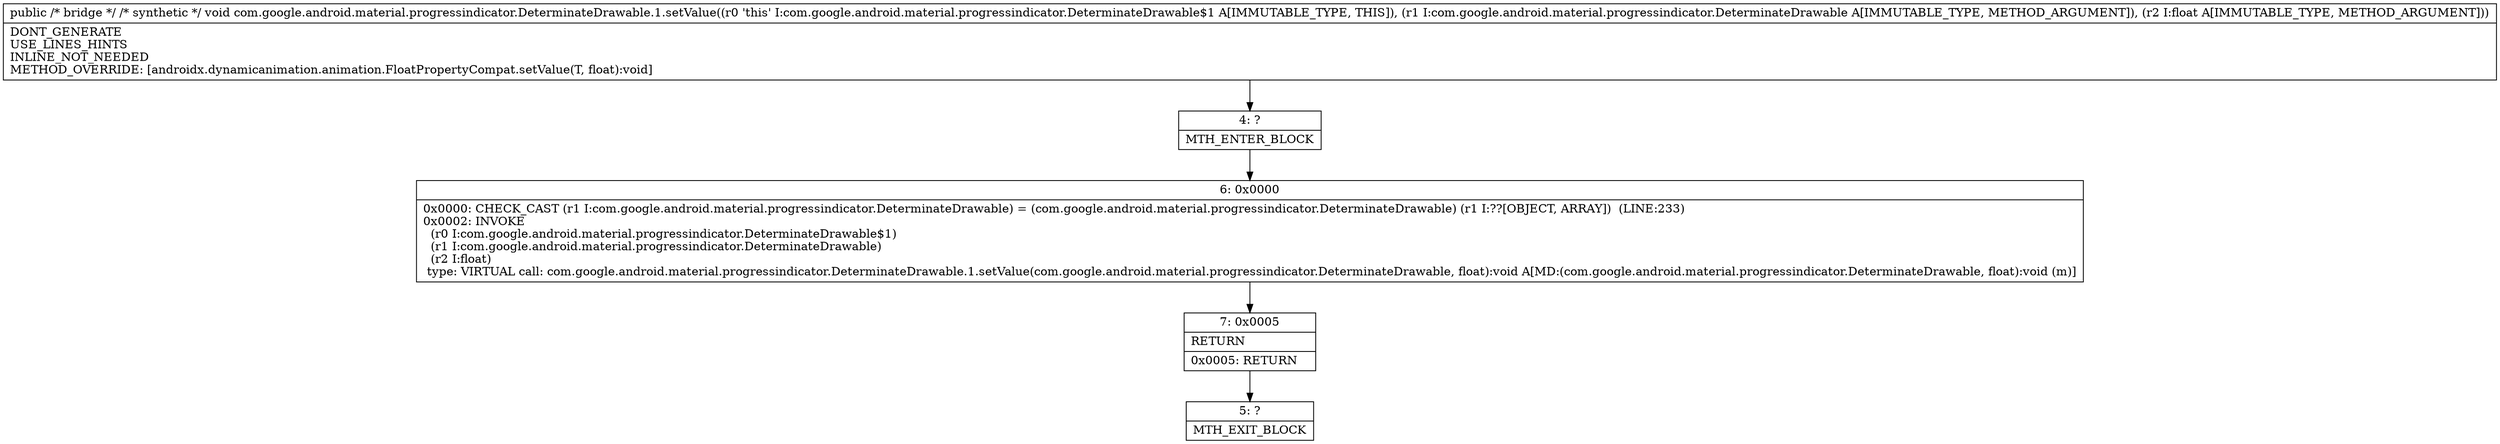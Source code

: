 digraph "CFG forcom.google.android.material.progressindicator.DeterminateDrawable.1.setValue(Ljava\/lang\/Object;F)V" {
Node_4 [shape=record,label="{4\:\ ?|MTH_ENTER_BLOCK\l}"];
Node_6 [shape=record,label="{6\:\ 0x0000|0x0000: CHECK_CAST (r1 I:com.google.android.material.progressindicator.DeterminateDrawable) = (com.google.android.material.progressindicator.DeterminateDrawable) (r1 I:??[OBJECT, ARRAY])  (LINE:233)\l0x0002: INVOKE  \l  (r0 I:com.google.android.material.progressindicator.DeterminateDrawable$1)\l  (r1 I:com.google.android.material.progressindicator.DeterminateDrawable)\l  (r2 I:float)\l type: VIRTUAL call: com.google.android.material.progressindicator.DeterminateDrawable.1.setValue(com.google.android.material.progressindicator.DeterminateDrawable, float):void A[MD:(com.google.android.material.progressindicator.DeterminateDrawable, float):void (m)]\l}"];
Node_7 [shape=record,label="{7\:\ 0x0005|RETURN\l|0x0005: RETURN   \l}"];
Node_5 [shape=record,label="{5\:\ ?|MTH_EXIT_BLOCK\l}"];
MethodNode[shape=record,label="{public \/* bridge *\/ \/* synthetic *\/ void com.google.android.material.progressindicator.DeterminateDrawable.1.setValue((r0 'this' I:com.google.android.material.progressindicator.DeterminateDrawable$1 A[IMMUTABLE_TYPE, THIS]), (r1 I:com.google.android.material.progressindicator.DeterminateDrawable A[IMMUTABLE_TYPE, METHOD_ARGUMENT]), (r2 I:float A[IMMUTABLE_TYPE, METHOD_ARGUMENT]))  | DONT_GENERATE\lUSE_LINES_HINTS\lINLINE_NOT_NEEDED\lMETHOD_OVERRIDE: [androidx.dynamicanimation.animation.FloatPropertyCompat.setValue(T, float):void]\l}"];
MethodNode -> Node_4;Node_4 -> Node_6;
Node_6 -> Node_7;
Node_7 -> Node_5;
}

